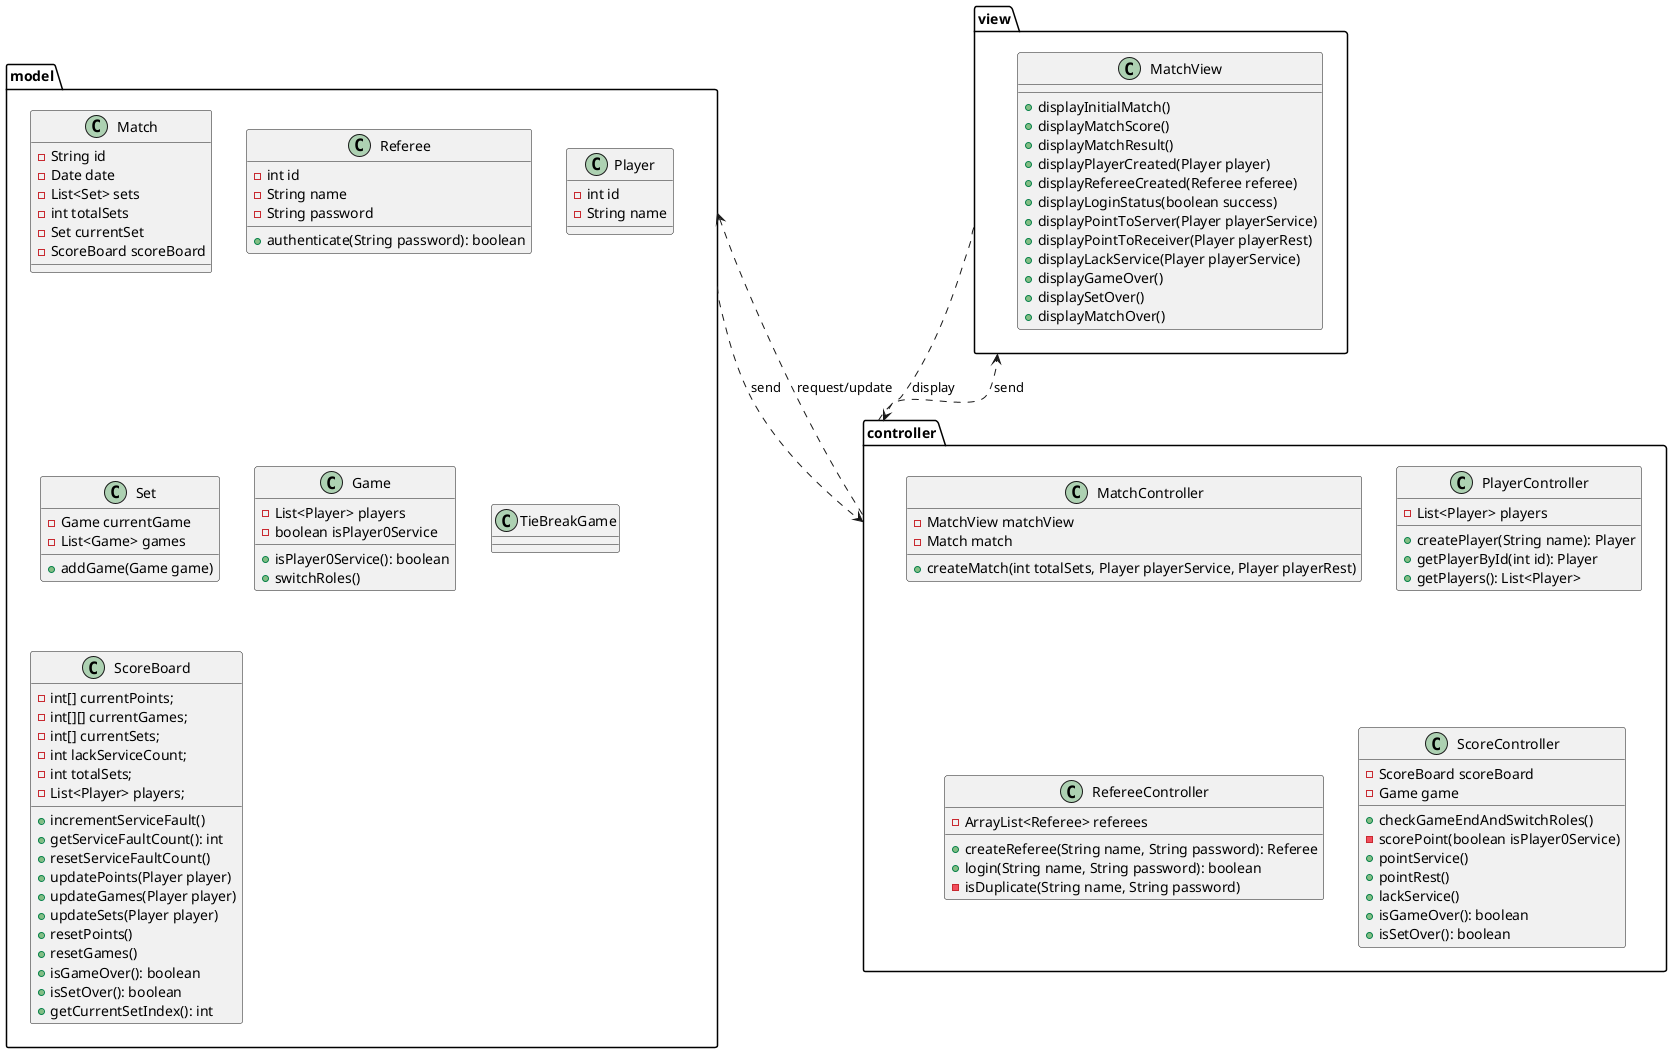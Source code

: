 @startuml
package "model" {

    class Match {
    - String id
    - Date date
    - List<Set> sets
    - int totalSets
    - Set currentSet
    - ScoreBoard scoreBoard

    }

    class Referee {
    - int id
    - String name
    - String password

    + authenticate(String password): boolean
    }

    class Player {
    - int id
    - String name
    }

    class Set {
    - Game currentGame
    - List<Game> games

    + addGame(Game game)
    }

    class Game {
    - List<Player> players
    - boolean isPlayer0Service

    + isPlayer0Service(): boolean
    + switchRoles()
    }

    class TieBreakGame {
    }

    class ScoreBoard {
    - int[] currentPoints;
    - int[][] currentGames;
    - int[] currentSets;
    - int lackServiceCount;
    - int totalSets;
    - List<Player> players;

    + incrementServiceFault()
    + getServiceFaultCount(): int
    + resetServiceFaultCount()
    + updatePoints(Player player)
    + updateGames(Player player)
    + updateSets(Player player)
    + resetPoints()
    + resetGames()
    + isGameOver(): boolean
    + isSetOver(): boolean
    + getCurrentSetIndex(): int
    }
}

package "view" {
    class MatchView {

    + displayInitialMatch()
    + displayMatchScore()
    + displayMatchResult()
    + displayPlayerCreated(Player player)
    + displayRefereeCreated(Referee referee)
    + displayLoginStatus(boolean success)
    + displayPointToServer(Player playerService)
    + displayPointToReceiver(Player playerRest)
    + displayLackService(Player playerService)
    + displayGameOver()
    + displaySetOver()
    + displayMatchOver()
    }
}

package "controller" {
    class MatchController {
    - MatchView matchView
    - Match match

    + createMatch(int totalSets, Player playerService, Player playerRest)
    }

    class PlayerController {
    - List<Player> players

    + createPlayer(String name): Player
    + getPlayerById(int id): Player
    + getPlayers(): List<Player>
    }

    class RefereeController {
    - ArrayList<Referee> referees

    + createReferee(String name, String password): Referee
    + login(String name, String password): boolean
    - isDuplicate(String name, String password)
    }

    class ScoreController {
    - ScoreBoard scoreBoard
    - Game game

    + checkGameEndAndSwitchRoles()
    - scorePoint(boolean isPlayer0Service)
    + pointService()
    + pointRest()
    + lackService()
    + isGameOver(): boolean
    + isSetOver(): boolean

    }
}

"controller" ..> "model" : request/update
"controller" ..> "view" : send
"view" ..> "controller" : display
"model" ..> "controller" : send


@enduml